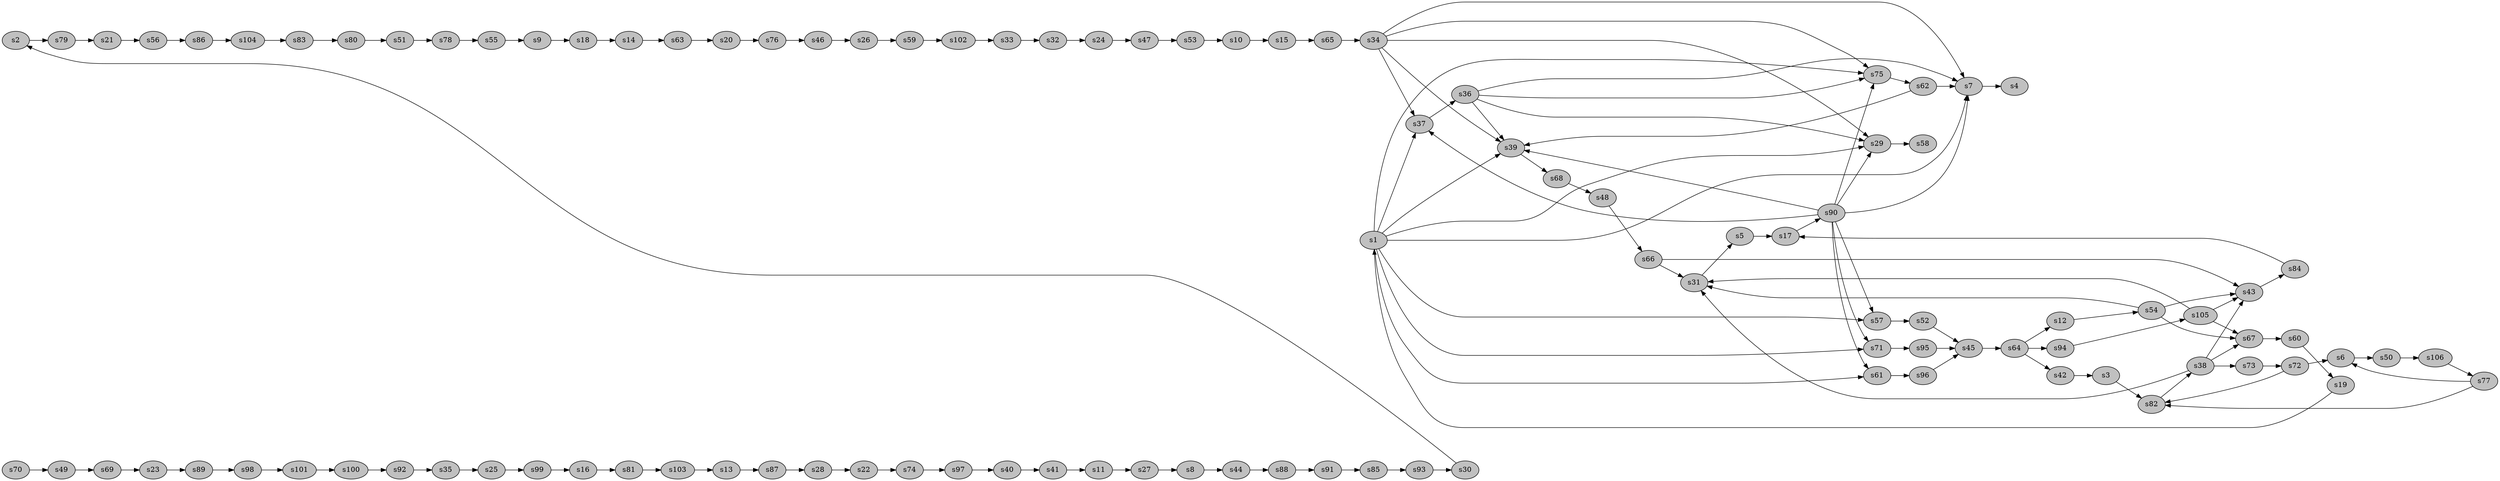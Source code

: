 digraph G {
rankdir=LR;
node[style=filled,fillcolor=gray];
s1;
s2;
s3;
s4;
s5;
s6;
s7;
s8;
s9;
s10;
s11;
s12;
s13;
s14;
s15;
s16;
s17;
s18;
s19;
s20;
s21;
s22;
s23;
s24;
s25;
s26;
s27;
s28;
s29;
s30;
s31;
s32;
s33;
s34;
s35;
s36;
s37;
s38;
s39;
s40;
s41;
s42;
s43;
s44;
s45;
s46;
s47;
s48;
s49;
s50;
s51;
s52;
s53;
s54;
s55;
s56;
s57;
s58;
s59;
s60;
s61;
s62;
s63;
s64;
s65;
s66;
s67;
s68;
s69;
s70;
s71;
s72;
s73;
s74;
s75;
s76;
s77;
s78;
s79;
s80;
s81;
s82;
s83;
s84;
s85;
s86;
s87;
s88;
s89;
s90;
s91;
s92;
s93;
s94;
s95;
s96;
s97;
s98;
s99;
s100;
s101;
s102;
s103;
s104;
s105;
s106;
s1 -> s7;
s1 -> s29;
s1 -> s37;
s1 -> s39;
s1 -> s57;
s1 -> s61;
s1 -> s71;
s1 -> s75;
s2 -> s79;
s3 -> s82;
s5 -> s17;
s6 -> s50;
s7 -> s4;
s8 -> s44;
s9 -> s18;
s10 -> s15;
s11 -> s27;
s12 -> s54;
s13 -> s87;
s14 -> s63;
s15 -> s65;
s16 -> s81;
s17 -> s90;
s18 -> s14;
s19 -> s1;
s20 -> s76;
s21 -> s56;
s22 -> s74;
s23 -> s89;
s24 -> s47;
s25 -> s99;
s26 -> s59;
s27 -> s8;
s28 -> s22;
s29 -> s58;
s30 -> s2 [constraint=false];
s31 -> s5;
s32 -> s24;
s33 -> s32;
s34 -> s7;
s34 -> s29;
s34 -> s37;
s34 -> s39;
s34 -> s75;
s35 -> s25;
s36 -> s29;
s36 -> s75;
s36 -> s7;
s36 -> s39;
s37 -> s36;
s38 -> s73;
s38 -> s31;
s38 -> s67;
s38 -> s43;
s39 -> s68;
s40 -> s41;
s41 -> s11;
s42 -> s3;
s43 -> s84;
s44 -> s88;
s45 -> s64;
s46 -> s26;
s47 -> s53;
s48 -> s66;
s49 -> s69;
s50 -> s106;
s51 -> s78;
s52 -> s45;
s53 -> s10;
s54 -> s31;
s54 -> s67;
s54 -> s43;
s55 -> s9;
s56 -> s86;
s57 -> s52;
s59 -> s102;
s60 -> s19;
s61 -> s96;
s62 -> s7;
s62 -> s39;
s63 -> s20;
s64 -> s94;
s64 -> s42;
s64 -> s12;
s65 -> s34;
s66 -> s31;
s66 -> s43;
s67 -> s60;
s68 -> s48;
s69 -> s23;
s70 -> s49;
s71 -> s95;
s72 -> s82;
s72 -> s6;
s73 -> s72;
s74 -> s97;
s75 -> s62;
s76 -> s46;
s77 -> s82;
s77 -> s6;
s78 -> s55;
s79 -> s21;
s80 -> s51;
s81 -> s103;
s82 -> s38;
s83 -> s80;
s84 -> s17;
s85 -> s93;
s86 -> s104;
s87 -> s28;
s88 -> s91;
s89 -> s98;
s90 -> s7;
s90 -> s29;
s90 -> s37;
s90 -> s39;
s90 -> s57;
s90 -> s61;
s90 -> s71;
s90 -> s75;
s91 -> s85;
s92 -> s35;
s93 -> s30;
s94 -> s105;
s95 -> s45;
s96 -> s45;
s97 -> s40;
s98 -> s101;
s99 -> s16;
s100 -> s92;
s101 -> s100;
s102 -> s33;
s103 -> s13;
s104 -> s83;
s105 -> s31;
s105 -> s67;
s105 -> s43;
s106 -> s77;
}

